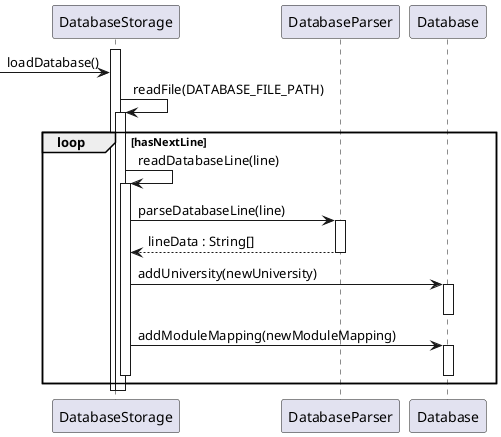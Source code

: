 @startuml

activate DatabaseStorage

-> DatabaseStorage : loadDatabase()

DatabaseStorage -> DatabaseStorage : readFile(DATABASE_FILE_PATH)
activate DatabaseStorage

loop hasNextLine
    DatabaseStorage -> DatabaseStorage : readDatabaseLine(line)
    activate DatabaseStorage

    DatabaseStorage -> DatabaseParser : parseDatabaseLine(line)
    activate DatabaseParser
    DatabaseParser --> DatabaseStorage : lineData : String[]
    deactivate DatabaseParser

    DatabaseStorage -> Database : addUniversity(newUniversity)
    activate Database
    deactivate Database

    DatabaseStorage -> Database : addModuleMapping(newModuleMapping)
    activate Database
    deactivate Database

    deactivate DatabaseStorage
end

deactivate DatabaseStorage

deactivate DatabaseStorage

@enduml